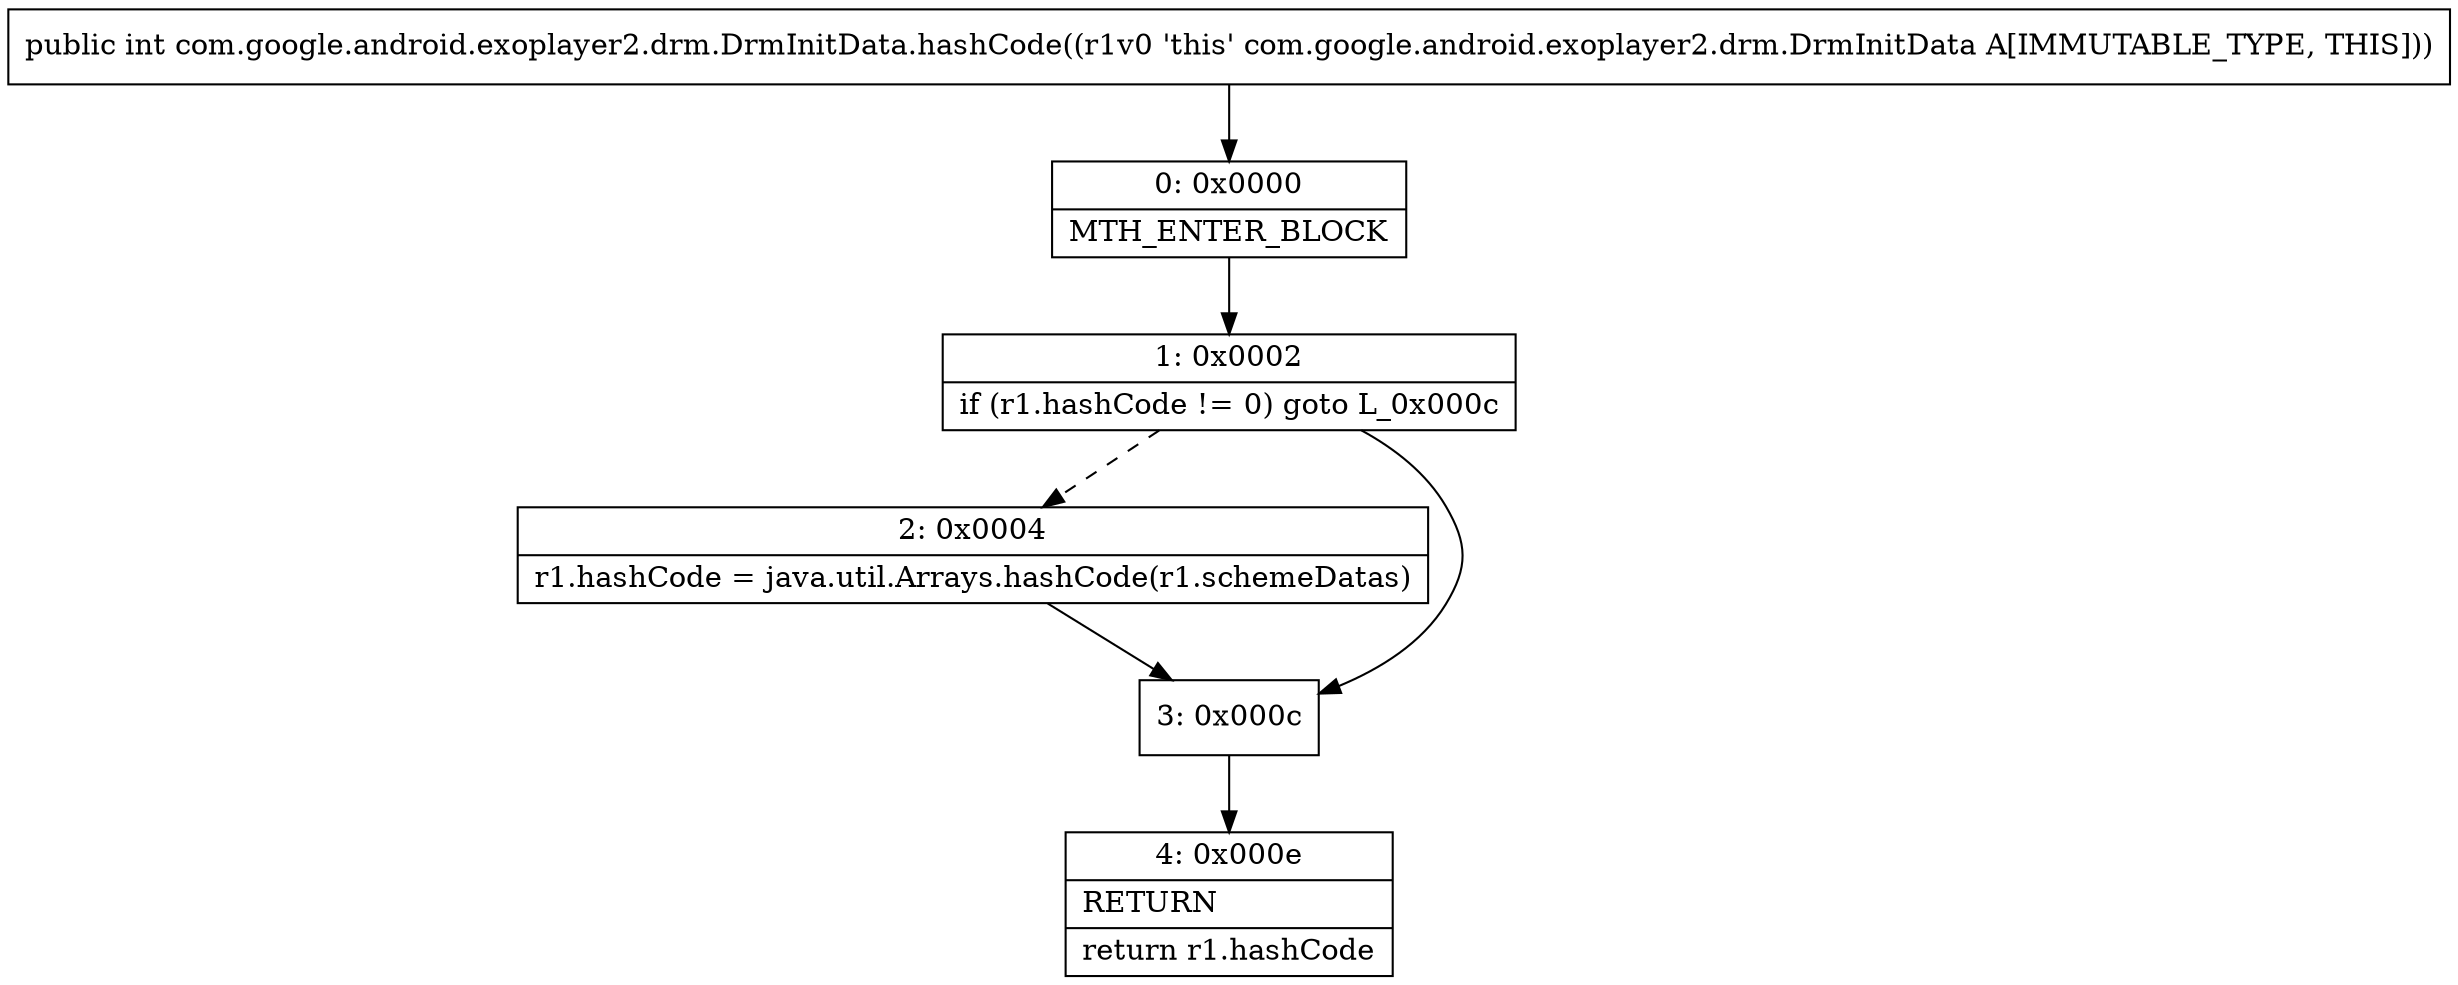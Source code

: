 digraph "CFG forcom.google.android.exoplayer2.drm.DrmInitData.hashCode()I" {
Node_0 [shape=record,label="{0\:\ 0x0000|MTH_ENTER_BLOCK\l}"];
Node_1 [shape=record,label="{1\:\ 0x0002|if (r1.hashCode != 0) goto L_0x000c\l}"];
Node_2 [shape=record,label="{2\:\ 0x0004|r1.hashCode = java.util.Arrays.hashCode(r1.schemeDatas)\l}"];
Node_3 [shape=record,label="{3\:\ 0x000c}"];
Node_4 [shape=record,label="{4\:\ 0x000e|RETURN\l|return r1.hashCode\l}"];
MethodNode[shape=record,label="{public int com.google.android.exoplayer2.drm.DrmInitData.hashCode((r1v0 'this' com.google.android.exoplayer2.drm.DrmInitData A[IMMUTABLE_TYPE, THIS])) }"];
MethodNode -> Node_0;
Node_0 -> Node_1;
Node_1 -> Node_2[style=dashed];
Node_1 -> Node_3;
Node_2 -> Node_3;
Node_3 -> Node_4;
}

